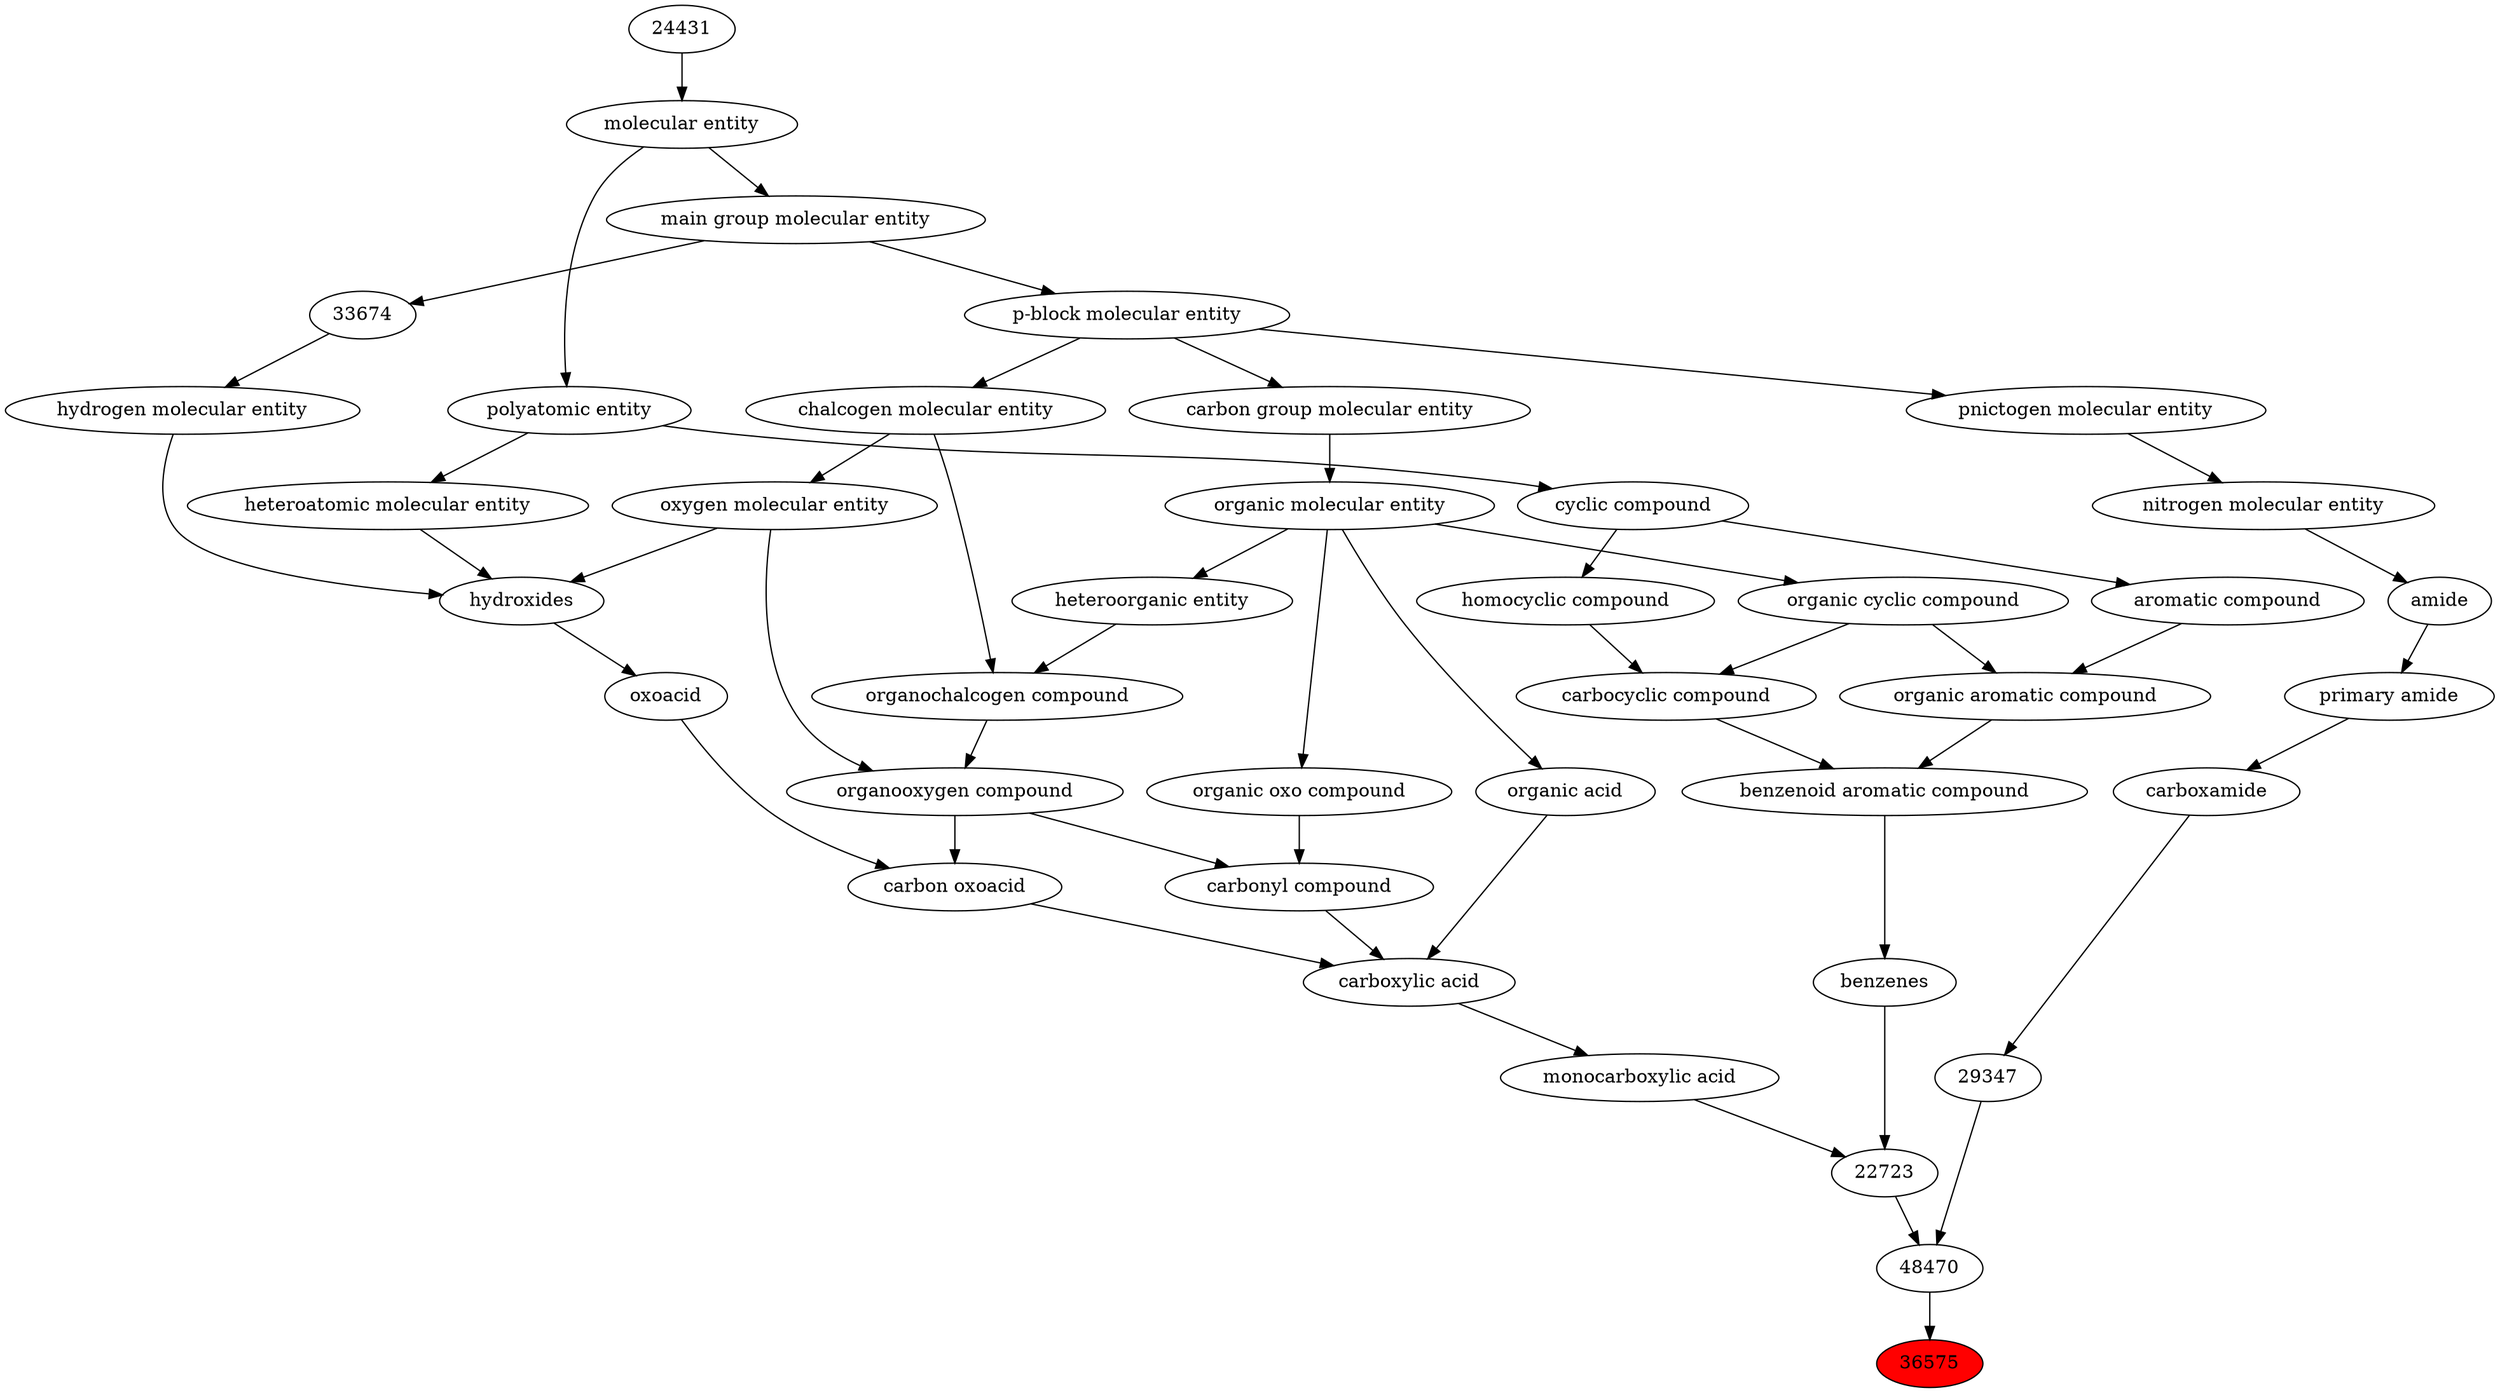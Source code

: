 digraph tree{ 
36575 [label="36575" fillcolor=red style=filled]
48470 -> 36575
48470 [label="48470"]
22723 -> 48470
29347 -> 48470
22723 [label="22723"]
22712 -> 22723
25384 -> 22723
29347 [label="29347"]
37622 -> 29347
22712 [label="benzenes"]
33836 -> 22712
25384 [label="monocarboxylic acid"]
33575 -> 25384
37622 [label="carboxamide"]
33256 -> 37622
33836 [label="benzenoid aromatic compound"]
33659 -> 33836
33598 -> 33836
33575 [label="carboxylic acid"]
36586 -> 33575
35605 -> 33575
64709 -> 33575
33256 [label="primary amide"]
32988 -> 33256
33659 [label="organic aromatic compound"]
33832 -> 33659
33655 -> 33659
33598 [label="carbocyclic compound"]
33832 -> 33598
33597 -> 33598
36586 [label="carbonyl compound"]
36587 -> 36586
36963 -> 36586
35605 [label="carbon oxoacid"]
24833 -> 35605
36963 -> 35605
64709 [label="organic acid"]
50860 -> 64709
32988 [label="amide"]
51143 -> 32988
33832 [label="organic cyclic compound"]
50860 -> 33832
33655 [label="aromatic compound"]
33595 -> 33655
33597 [label="homocyclic compound"]
33595 -> 33597
36587 [label="organic oxo compound"]
50860 -> 36587
36963 [label="organooxygen compound"]
36962 -> 36963
25806 -> 36963
24833 [label="oxoacid"]
24651 -> 24833
50860 [label="organic molecular entity"]
33582 -> 50860
51143 [label="nitrogen molecular entity"]
33302 -> 51143
33595 [label="cyclic compound"]
36357 -> 33595
36962 [label="organochalcogen compound"]
33285 -> 36962
33304 -> 36962
25806 [label="oxygen molecular entity"]
33304 -> 25806
24651 [label="hydroxides"]
25806 -> 24651
33608 -> 24651
37577 -> 24651
33582 [label="carbon group molecular entity"]
33675 -> 33582
33302 [label="pnictogen molecular entity"]
33675 -> 33302
36357 [label="polyatomic entity"]
23367 -> 36357
33285 [label="heteroorganic entity"]
50860 -> 33285
33304 [label="chalcogen molecular entity"]
33675 -> 33304
33608 [label="hydrogen molecular entity"]
33674 -> 33608
37577 [label="heteroatomic molecular entity"]
36357 -> 37577
33675 [label="p-block molecular entity"]
33579 -> 33675
23367 [label="molecular entity"]
24431 -> 23367
33674 [label="33674"]
33579 -> 33674
33579 [label="main group molecular entity"]
23367 -> 33579
24431 [label="24431"]
}